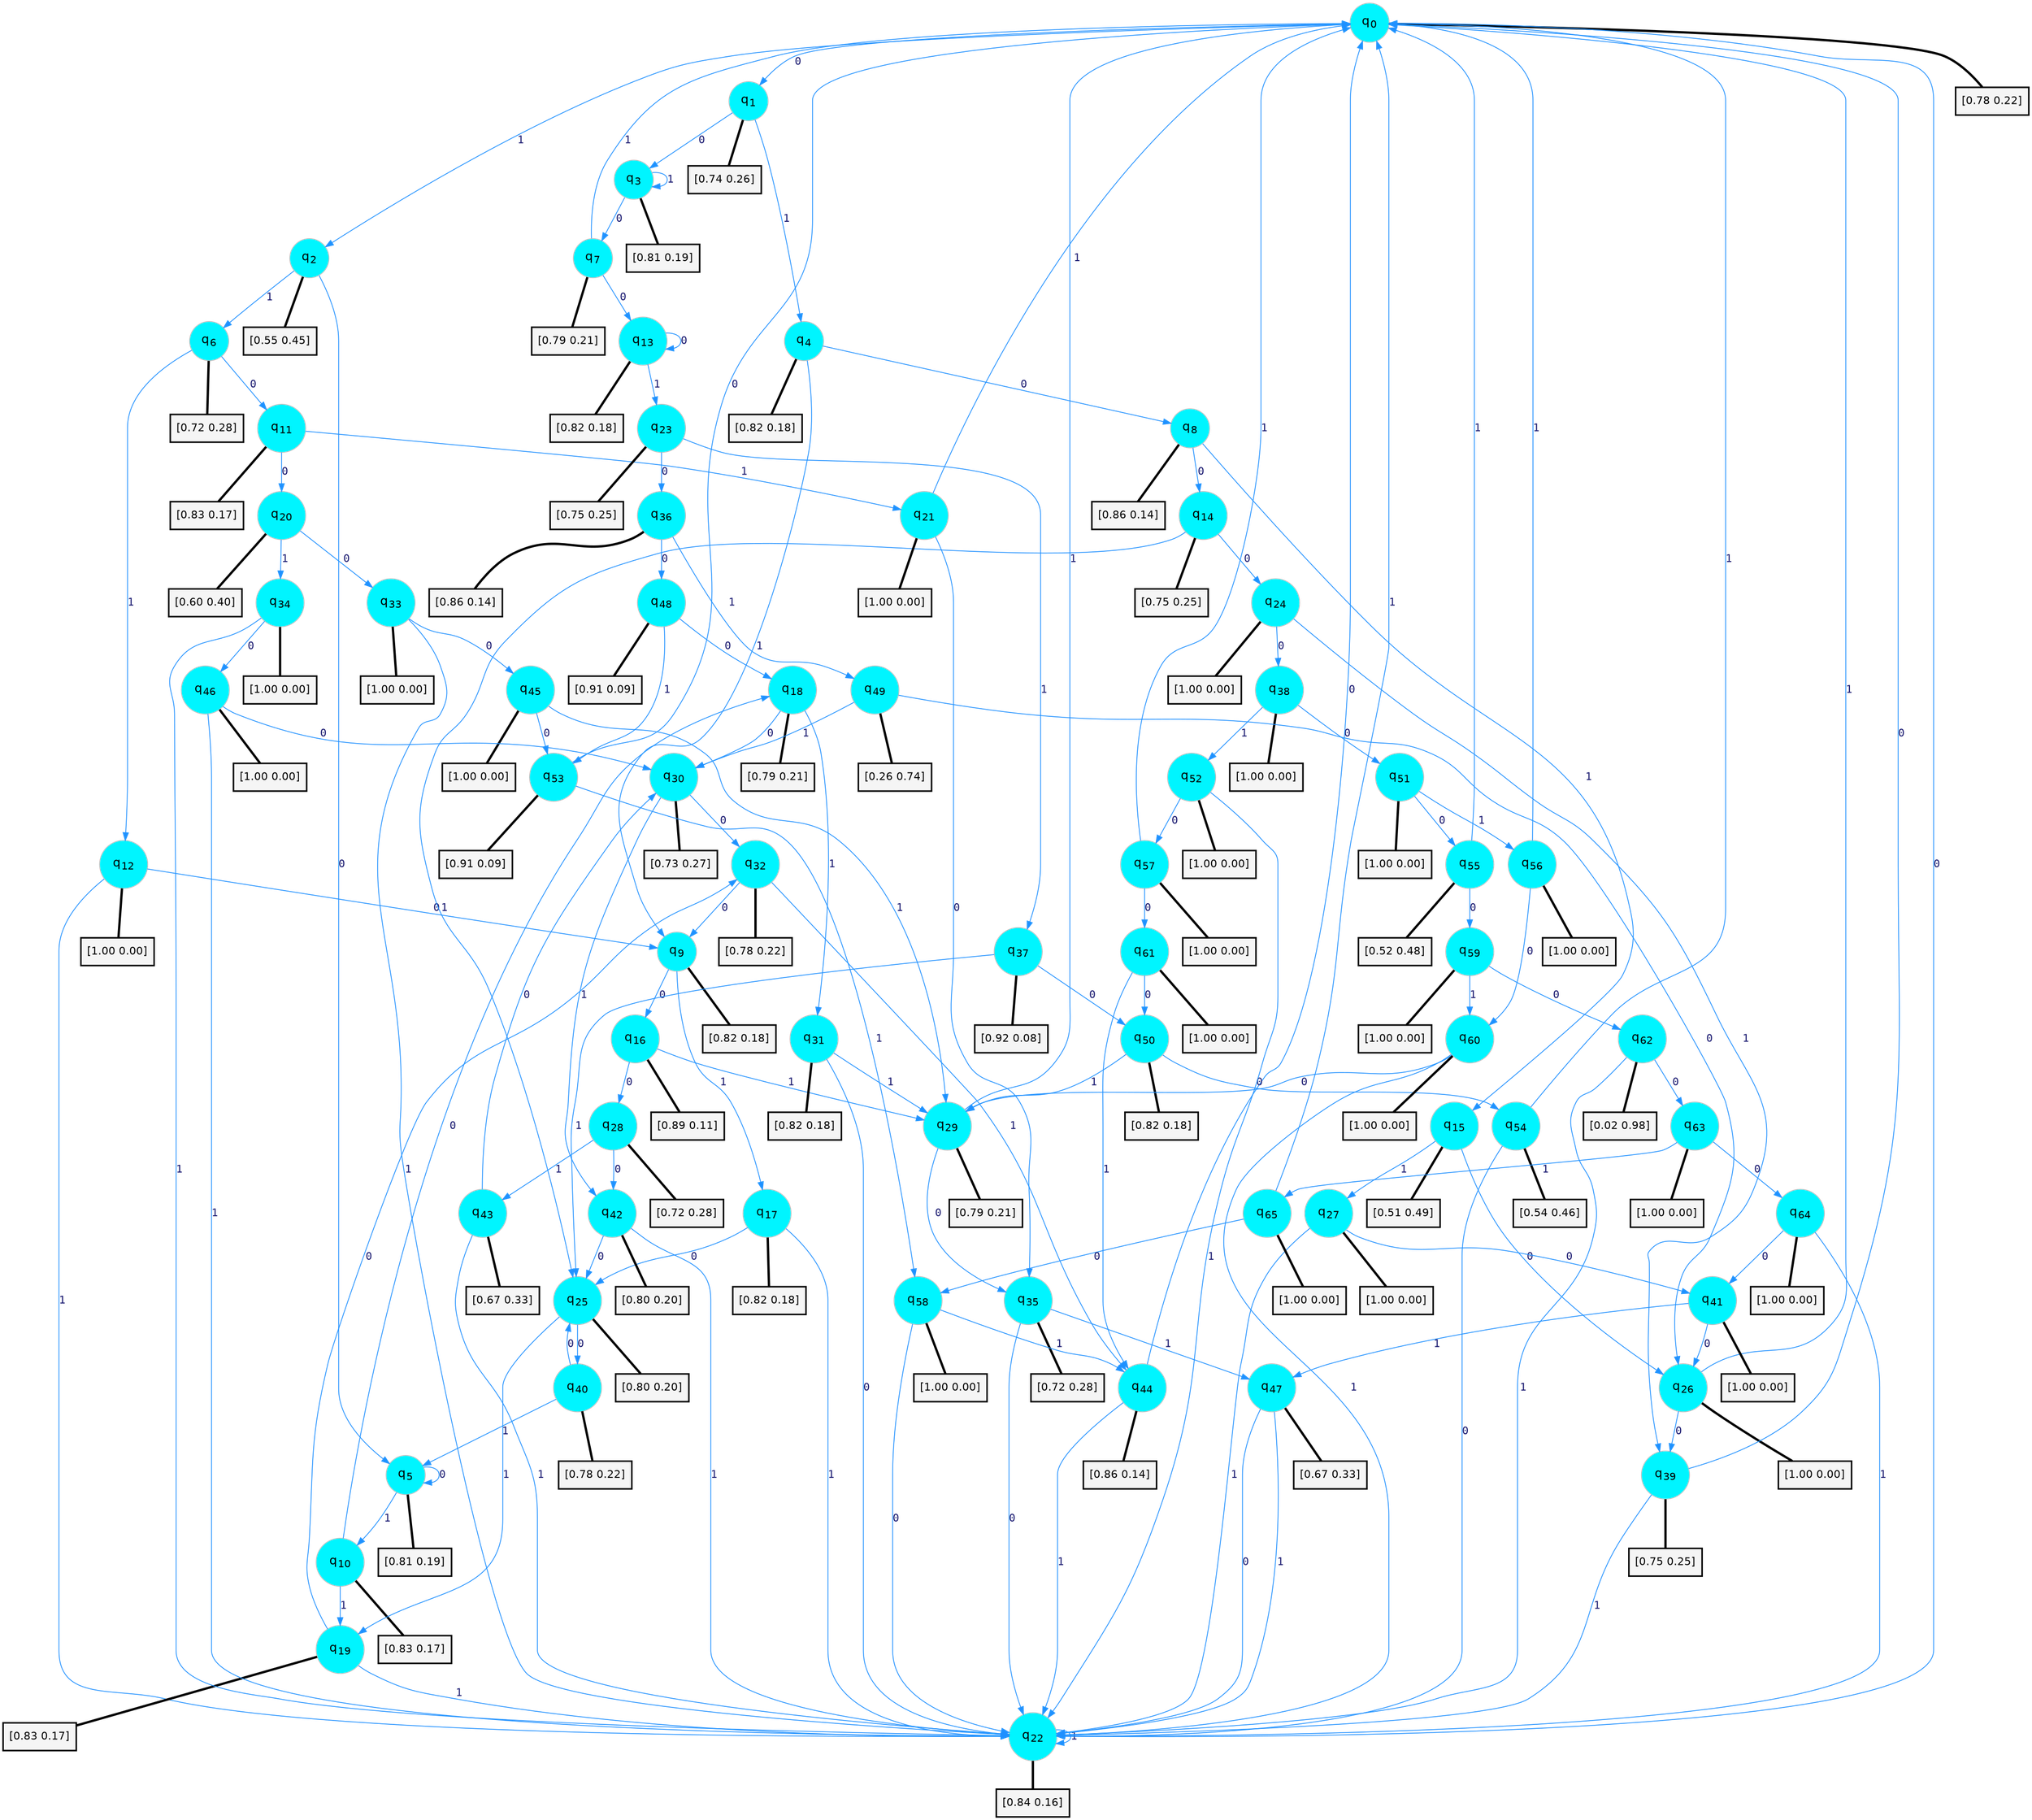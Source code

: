 digraph G {
graph [
bgcolor=transparent, dpi=300, rankdir=TD, size="40,25"];
node [
color=gray, fillcolor=turquoise1, fontcolor=black, fontname=Helvetica, fontsize=16, fontweight=bold, shape=circle, style=filled];
edge [
arrowsize=1, color=dodgerblue1, fontcolor=midnightblue, fontname=courier, fontweight=bold, penwidth=1, style=solid, weight=20];
0[label=<q<SUB>0</SUB>>];
1[label=<q<SUB>1</SUB>>];
2[label=<q<SUB>2</SUB>>];
3[label=<q<SUB>3</SUB>>];
4[label=<q<SUB>4</SUB>>];
5[label=<q<SUB>5</SUB>>];
6[label=<q<SUB>6</SUB>>];
7[label=<q<SUB>7</SUB>>];
8[label=<q<SUB>8</SUB>>];
9[label=<q<SUB>9</SUB>>];
10[label=<q<SUB>10</SUB>>];
11[label=<q<SUB>11</SUB>>];
12[label=<q<SUB>12</SUB>>];
13[label=<q<SUB>13</SUB>>];
14[label=<q<SUB>14</SUB>>];
15[label=<q<SUB>15</SUB>>];
16[label=<q<SUB>16</SUB>>];
17[label=<q<SUB>17</SUB>>];
18[label=<q<SUB>18</SUB>>];
19[label=<q<SUB>19</SUB>>];
20[label=<q<SUB>20</SUB>>];
21[label=<q<SUB>21</SUB>>];
22[label=<q<SUB>22</SUB>>];
23[label=<q<SUB>23</SUB>>];
24[label=<q<SUB>24</SUB>>];
25[label=<q<SUB>25</SUB>>];
26[label=<q<SUB>26</SUB>>];
27[label=<q<SUB>27</SUB>>];
28[label=<q<SUB>28</SUB>>];
29[label=<q<SUB>29</SUB>>];
30[label=<q<SUB>30</SUB>>];
31[label=<q<SUB>31</SUB>>];
32[label=<q<SUB>32</SUB>>];
33[label=<q<SUB>33</SUB>>];
34[label=<q<SUB>34</SUB>>];
35[label=<q<SUB>35</SUB>>];
36[label=<q<SUB>36</SUB>>];
37[label=<q<SUB>37</SUB>>];
38[label=<q<SUB>38</SUB>>];
39[label=<q<SUB>39</SUB>>];
40[label=<q<SUB>40</SUB>>];
41[label=<q<SUB>41</SUB>>];
42[label=<q<SUB>42</SUB>>];
43[label=<q<SUB>43</SUB>>];
44[label=<q<SUB>44</SUB>>];
45[label=<q<SUB>45</SUB>>];
46[label=<q<SUB>46</SUB>>];
47[label=<q<SUB>47</SUB>>];
48[label=<q<SUB>48</SUB>>];
49[label=<q<SUB>49</SUB>>];
50[label=<q<SUB>50</SUB>>];
51[label=<q<SUB>51</SUB>>];
52[label=<q<SUB>52</SUB>>];
53[label=<q<SUB>53</SUB>>];
54[label=<q<SUB>54</SUB>>];
55[label=<q<SUB>55</SUB>>];
56[label=<q<SUB>56</SUB>>];
57[label=<q<SUB>57</SUB>>];
58[label=<q<SUB>58</SUB>>];
59[label=<q<SUB>59</SUB>>];
60[label=<q<SUB>60</SUB>>];
61[label=<q<SUB>61</SUB>>];
62[label=<q<SUB>62</SUB>>];
63[label=<q<SUB>63</SUB>>];
64[label=<q<SUB>64</SUB>>];
65[label=<q<SUB>65</SUB>>];
66[label="[0.78 0.22]", shape=box,fontcolor=black, fontname=Helvetica, fontsize=14, penwidth=2, fillcolor=whitesmoke,color=black];
67[label="[0.74 0.26]", shape=box,fontcolor=black, fontname=Helvetica, fontsize=14, penwidth=2, fillcolor=whitesmoke,color=black];
68[label="[0.55 0.45]", shape=box,fontcolor=black, fontname=Helvetica, fontsize=14, penwidth=2, fillcolor=whitesmoke,color=black];
69[label="[0.81 0.19]", shape=box,fontcolor=black, fontname=Helvetica, fontsize=14, penwidth=2, fillcolor=whitesmoke,color=black];
70[label="[0.82 0.18]", shape=box,fontcolor=black, fontname=Helvetica, fontsize=14, penwidth=2, fillcolor=whitesmoke,color=black];
71[label="[0.81 0.19]", shape=box,fontcolor=black, fontname=Helvetica, fontsize=14, penwidth=2, fillcolor=whitesmoke,color=black];
72[label="[0.72 0.28]", shape=box,fontcolor=black, fontname=Helvetica, fontsize=14, penwidth=2, fillcolor=whitesmoke,color=black];
73[label="[0.79 0.21]", shape=box,fontcolor=black, fontname=Helvetica, fontsize=14, penwidth=2, fillcolor=whitesmoke,color=black];
74[label="[0.86 0.14]", shape=box,fontcolor=black, fontname=Helvetica, fontsize=14, penwidth=2, fillcolor=whitesmoke,color=black];
75[label="[0.82 0.18]", shape=box,fontcolor=black, fontname=Helvetica, fontsize=14, penwidth=2, fillcolor=whitesmoke,color=black];
76[label="[0.83 0.17]", shape=box,fontcolor=black, fontname=Helvetica, fontsize=14, penwidth=2, fillcolor=whitesmoke,color=black];
77[label="[0.83 0.17]", shape=box,fontcolor=black, fontname=Helvetica, fontsize=14, penwidth=2, fillcolor=whitesmoke,color=black];
78[label="[1.00 0.00]", shape=box,fontcolor=black, fontname=Helvetica, fontsize=14, penwidth=2, fillcolor=whitesmoke,color=black];
79[label="[0.82 0.18]", shape=box,fontcolor=black, fontname=Helvetica, fontsize=14, penwidth=2, fillcolor=whitesmoke,color=black];
80[label="[0.75 0.25]", shape=box,fontcolor=black, fontname=Helvetica, fontsize=14, penwidth=2, fillcolor=whitesmoke,color=black];
81[label="[0.51 0.49]", shape=box,fontcolor=black, fontname=Helvetica, fontsize=14, penwidth=2, fillcolor=whitesmoke,color=black];
82[label="[0.89 0.11]", shape=box,fontcolor=black, fontname=Helvetica, fontsize=14, penwidth=2, fillcolor=whitesmoke,color=black];
83[label="[0.82 0.18]", shape=box,fontcolor=black, fontname=Helvetica, fontsize=14, penwidth=2, fillcolor=whitesmoke,color=black];
84[label="[0.79 0.21]", shape=box,fontcolor=black, fontname=Helvetica, fontsize=14, penwidth=2, fillcolor=whitesmoke,color=black];
85[label="[0.83 0.17]", shape=box,fontcolor=black, fontname=Helvetica, fontsize=14, penwidth=2, fillcolor=whitesmoke,color=black];
86[label="[0.60 0.40]", shape=box,fontcolor=black, fontname=Helvetica, fontsize=14, penwidth=2, fillcolor=whitesmoke,color=black];
87[label="[1.00 0.00]", shape=box,fontcolor=black, fontname=Helvetica, fontsize=14, penwidth=2, fillcolor=whitesmoke,color=black];
88[label="[0.84 0.16]", shape=box,fontcolor=black, fontname=Helvetica, fontsize=14, penwidth=2, fillcolor=whitesmoke,color=black];
89[label="[0.75 0.25]", shape=box,fontcolor=black, fontname=Helvetica, fontsize=14, penwidth=2, fillcolor=whitesmoke,color=black];
90[label="[1.00 0.00]", shape=box,fontcolor=black, fontname=Helvetica, fontsize=14, penwidth=2, fillcolor=whitesmoke,color=black];
91[label="[0.80 0.20]", shape=box,fontcolor=black, fontname=Helvetica, fontsize=14, penwidth=2, fillcolor=whitesmoke,color=black];
92[label="[1.00 0.00]", shape=box,fontcolor=black, fontname=Helvetica, fontsize=14, penwidth=2, fillcolor=whitesmoke,color=black];
93[label="[1.00 0.00]", shape=box,fontcolor=black, fontname=Helvetica, fontsize=14, penwidth=2, fillcolor=whitesmoke,color=black];
94[label="[0.72 0.28]", shape=box,fontcolor=black, fontname=Helvetica, fontsize=14, penwidth=2, fillcolor=whitesmoke,color=black];
95[label="[0.79 0.21]", shape=box,fontcolor=black, fontname=Helvetica, fontsize=14, penwidth=2, fillcolor=whitesmoke,color=black];
96[label="[0.73 0.27]", shape=box,fontcolor=black, fontname=Helvetica, fontsize=14, penwidth=2, fillcolor=whitesmoke,color=black];
97[label="[0.82 0.18]", shape=box,fontcolor=black, fontname=Helvetica, fontsize=14, penwidth=2, fillcolor=whitesmoke,color=black];
98[label="[0.78 0.22]", shape=box,fontcolor=black, fontname=Helvetica, fontsize=14, penwidth=2, fillcolor=whitesmoke,color=black];
99[label="[1.00 0.00]", shape=box,fontcolor=black, fontname=Helvetica, fontsize=14, penwidth=2, fillcolor=whitesmoke,color=black];
100[label="[1.00 0.00]", shape=box,fontcolor=black, fontname=Helvetica, fontsize=14, penwidth=2, fillcolor=whitesmoke,color=black];
101[label="[0.72 0.28]", shape=box,fontcolor=black, fontname=Helvetica, fontsize=14, penwidth=2, fillcolor=whitesmoke,color=black];
102[label="[0.86 0.14]", shape=box,fontcolor=black, fontname=Helvetica, fontsize=14, penwidth=2, fillcolor=whitesmoke,color=black];
103[label="[0.92 0.08]", shape=box,fontcolor=black, fontname=Helvetica, fontsize=14, penwidth=2, fillcolor=whitesmoke,color=black];
104[label="[1.00 0.00]", shape=box,fontcolor=black, fontname=Helvetica, fontsize=14, penwidth=2, fillcolor=whitesmoke,color=black];
105[label="[0.75 0.25]", shape=box,fontcolor=black, fontname=Helvetica, fontsize=14, penwidth=2, fillcolor=whitesmoke,color=black];
106[label="[0.78 0.22]", shape=box,fontcolor=black, fontname=Helvetica, fontsize=14, penwidth=2, fillcolor=whitesmoke,color=black];
107[label="[1.00 0.00]", shape=box,fontcolor=black, fontname=Helvetica, fontsize=14, penwidth=2, fillcolor=whitesmoke,color=black];
108[label="[0.80 0.20]", shape=box,fontcolor=black, fontname=Helvetica, fontsize=14, penwidth=2, fillcolor=whitesmoke,color=black];
109[label="[0.67 0.33]", shape=box,fontcolor=black, fontname=Helvetica, fontsize=14, penwidth=2, fillcolor=whitesmoke,color=black];
110[label="[0.86 0.14]", shape=box,fontcolor=black, fontname=Helvetica, fontsize=14, penwidth=2, fillcolor=whitesmoke,color=black];
111[label="[1.00 0.00]", shape=box,fontcolor=black, fontname=Helvetica, fontsize=14, penwidth=2, fillcolor=whitesmoke,color=black];
112[label="[1.00 0.00]", shape=box,fontcolor=black, fontname=Helvetica, fontsize=14, penwidth=2, fillcolor=whitesmoke,color=black];
113[label="[0.67 0.33]", shape=box,fontcolor=black, fontname=Helvetica, fontsize=14, penwidth=2, fillcolor=whitesmoke,color=black];
114[label="[0.91 0.09]", shape=box,fontcolor=black, fontname=Helvetica, fontsize=14, penwidth=2, fillcolor=whitesmoke,color=black];
115[label="[0.26 0.74]", shape=box,fontcolor=black, fontname=Helvetica, fontsize=14, penwidth=2, fillcolor=whitesmoke,color=black];
116[label="[0.82 0.18]", shape=box,fontcolor=black, fontname=Helvetica, fontsize=14, penwidth=2, fillcolor=whitesmoke,color=black];
117[label="[1.00 0.00]", shape=box,fontcolor=black, fontname=Helvetica, fontsize=14, penwidth=2, fillcolor=whitesmoke,color=black];
118[label="[1.00 0.00]", shape=box,fontcolor=black, fontname=Helvetica, fontsize=14, penwidth=2, fillcolor=whitesmoke,color=black];
119[label="[0.91 0.09]", shape=box,fontcolor=black, fontname=Helvetica, fontsize=14, penwidth=2, fillcolor=whitesmoke,color=black];
120[label="[0.54 0.46]", shape=box,fontcolor=black, fontname=Helvetica, fontsize=14, penwidth=2, fillcolor=whitesmoke,color=black];
121[label="[0.52 0.48]", shape=box,fontcolor=black, fontname=Helvetica, fontsize=14, penwidth=2, fillcolor=whitesmoke,color=black];
122[label="[1.00 0.00]", shape=box,fontcolor=black, fontname=Helvetica, fontsize=14, penwidth=2, fillcolor=whitesmoke,color=black];
123[label="[1.00 0.00]", shape=box,fontcolor=black, fontname=Helvetica, fontsize=14, penwidth=2, fillcolor=whitesmoke,color=black];
124[label="[1.00 0.00]", shape=box,fontcolor=black, fontname=Helvetica, fontsize=14, penwidth=2, fillcolor=whitesmoke,color=black];
125[label="[1.00 0.00]", shape=box,fontcolor=black, fontname=Helvetica, fontsize=14, penwidth=2, fillcolor=whitesmoke,color=black];
126[label="[1.00 0.00]", shape=box,fontcolor=black, fontname=Helvetica, fontsize=14, penwidth=2, fillcolor=whitesmoke,color=black];
127[label="[1.00 0.00]", shape=box,fontcolor=black, fontname=Helvetica, fontsize=14, penwidth=2, fillcolor=whitesmoke,color=black];
128[label="[0.02 0.98]", shape=box,fontcolor=black, fontname=Helvetica, fontsize=14, penwidth=2, fillcolor=whitesmoke,color=black];
129[label="[1.00 0.00]", shape=box,fontcolor=black, fontname=Helvetica, fontsize=14, penwidth=2, fillcolor=whitesmoke,color=black];
130[label="[1.00 0.00]", shape=box,fontcolor=black, fontname=Helvetica, fontsize=14, penwidth=2, fillcolor=whitesmoke,color=black];
131[label="[1.00 0.00]", shape=box,fontcolor=black, fontname=Helvetica, fontsize=14, penwidth=2, fillcolor=whitesmoke,color=black];
0->1 [label=0];
0->2 [label=1];
0->66 [arrowhead=none, penwidth=3,color=black];
1->3 [label=0];
1->4 [label=1];
1->67 [arrowhead=none, penwidth=3,color=black];
2->5 [label=0];
2->6 [label=1];
2->68 [arrowhead=none, penwidth=3,color=black];
3->7 [label=0];
3->3 [label=1];
3->69 [arrowhead=none, penwidth=3,color=black];
4->8 [label=0];
4->9 [label=1];
4->70 [arrowhead=none, penwidth=3,color=black];
5->5 [label=0];
5->10 [label=1];
5->71 [arrowhead=none, penwidth=3,color=black];
6->11 [label=0];
6->12 [label=1];
6->72 [arrowhead=none, penwidth=3,color=black];
7->13 [label=0];
7->0 [label=1];
7->73 [arrowhead=none, penwidth=3,color=black];
8->14 [label=0];
8->15 [label=1];
8->74 [arrowhead=none, penwidth=3,color=black];
9->16 [label=0];
9->17 [label=1];
9->75 [arrowhead=none, penwidth=3,color=black];
10->18 [label=0];
10->19 [label=1];
10->76 [arrowhead=none, penwidth=3,color=black];
11->20 [label=0];
11->21 [label=1];
11->77 [arrowhead=none, penwidth=3,color=black];
12->9 [label=0];
12->22 [label=1];
12->78 [arrowhead=none, penwidth=3,color=black];
13->13 [label=0];
13->23 [label=1];
13->79 [arrowhead=none, penwidth=3,color=black];
14->24 [label=0];
14->25 [label=1];
14->80 [arrowhead=none, penwidth=3,color=black];
15->26 [label=0];
15->27 [label=1];
15->81 [arrowhead=none, penwidth=3,color=black];
16->28 [label=0];
16->29 [label=1];
16->82 [arrowhead=none, penwidth=3,color=black];
17->25 [label=0];
17->22 [label=1];
17->83 [arrowhead=none, penwidth=3,color=black];
18->30 [label=0];
18->31 [label=1];
18->84 [arrowhead=none, penwidth=3,color=black];
19->32 [label=0];
19->22 [label=1];
19->85 [arrowhead=none, penwidth=3,color=black];
20->33 [label=0];
20->34 [label=1];
20->86 [arrowhead=none, penwidth=3,color=black];
21->35 [label=0];
21->0 [label=1];
21->87 [arrowhead=none, penwidth=3,color=black];
22->0 [label=0];
22->22 [label=1];
22->88 [arrowhead=none, penwidth=3,color=black];
23->36 [label=0];
23->37 [label=1];
23->89 [arrowhead=none, penwidth=3,color=black];
24->38 [label=0];
24->39 [label=1];
24->90 [arrowhead=none, penwidth=3,color=black];
25->40 [label=0];
25->19 [label=1];
25->91 [arrowhead=none, penwidth=3,color=black];
26->39 [label=0];
26->0 [label=1];
26->92 [arrowhead=none, penwidth=3,color=black];
27->41 [label=0];
27->22 [label=1];
27->93 [arrowhead=none, penwidth=3,color=black];
28->42 [label=0];
28->43 [label=1];
28->94 [arrowhead=none, penwidth=3,color=black];
29->35 [label=0];
29->0 [label=1];
29->95 [arrowhead=none, penwidth=3,color=black];
30->32 [label=0];
30->42 [label=1];
30->96 [arrowhead=none, penwidth=3,color=black];
31->22 [label=0];
31->29 [label=1];
31->97 [arrowhead=none, penwidth=3,color=black];
32->9 [label=0];
32->44 [label=1];
32->98 [arrowhead=none, penwidth=3,color=black];
33->45 [label=0];
33->22 [label=1];
33->99 [arrowhead=none, penwidth=3,color=black];
34->46 [label=0];
34->22 [label=1];
34->100 [arrowhead=none, penwidth=3,color=black];
35->22 [label=0];
35->47 [label=1];
35->101 [arrowhead=none, penwidth=3,color=black];
36->48 [label=0];
36->49 [label=1];
36->102 [arrowhead=none, penwidth=3,color=black];
37->50 [label=0];
37->25 [label=1];
37->103 [arrowhead=none, penwidth=3,color=black];
38->51 [label=0];
38->52 [label=1];
38->104 [arrowhead=none, penwidth=3,color=black];
39->0 [label=0];
39->22 [label=1];
39->105 [arrowhead=none, penwidth=3,color=black];
40->25 [label=0];
40->5 [label=1];
40->106 [arrowhead=none, penwidth=3,color=black];
41->26 [label=0];
41->47 [label=1];
41->107 [arrowhead=none, penwidth=3,color=black];
42->25 [label=0];
42->22 [label=1];
42->108 [arrowhead=none, penwidth=3,color=black];
43->30 [label=0];
43->22 [label=1];
43->109 [arrowhead=none, penwidth=3,color=black];
44->0 [label=0];
44->22 [label=1];
44->110 [arrowhead=none, penwidth=3,color=black];
45->53 [label=0];
45->29 [label=1];
45->111 [arrowhead=none, penwidth=3,color=black];
46->30 [label=0];
46->22 [label=1];
46->112 [arrowhead=none, penwidth=3,color=black];
47->22 [label=0];
47->22 [label=1];
47->113 [arrowhead=none, penwidth=3,color=black];
48->18 [label=0];
48->53 [label=1];
48->114 [arrowhead=none, penwidth=3,color=black];
49->26 [label=0];
49->30 [label=1];
49->115 [arrowhead=none, penwidth=3,color=black];
50->54 [label=0];
50->29 [label=1];
50->116 [arrowhead=none, penwidth=3,color=black];
51->55 [label=0];
51->56 [label=1];
51->117 [arrowhead=none, penwidth=3,color=black];
52->57 [label=0];
52->22 [label=1];
52->118 [arrowhead=none, penwidth=3,color=black];
53->0 [label=0];
53->58 [label=1];
53->119 [arrowhead=none, penwidth=3,color=black];
54->22 [label=0];
54->0 [label=1];
54->120 [arrowhead=none, penwidth=3,color=black];
55->59 [label=0];
55->0 [label=1];
55->121 [arrowhead=none, penwidth=3,color=black];
56->60 [label=0];
56->0 [label=1];
56->122 [arrowhead=none, penwidth=3,color=black];
57->61 [label=0];
57->0 [label=1];
57->123 [arrowhead=none, penwidth=3,color=black];
58->22 [label=0];
58->44 [label=1];
58->124 [arrowhead=none, penwidth=3,color=black];
59->62 [label=0];
59->60 [label=1];
59->125 [arrowhead=none, penwidth=3,color=black];
60->29 [label=0];
60->22 [label=1];
60->126 [arrowhead=none, penwidth=3,color=black];
61->50 [label=0];
61->44 [label=1];
61->127 [arrowhead=none, penwidth=3,color=black];
62->63 [label=0];
62->22 [label=1];
62->128 [arrowhead=none, penwidth=3,color=black];
63->64 [label=0];
63->65 [label=1];
63->129 [arrowhead=none, penwidth=3,color=black];
64->41 [label=0];
64->22 [label=1];
64->130 [arrowhead=none, penwidth=3,color=black];
65->58 [label=0];
65->0 [label=1];
65->131 [arrowhead=none, penwidth=3,color=black];
}

